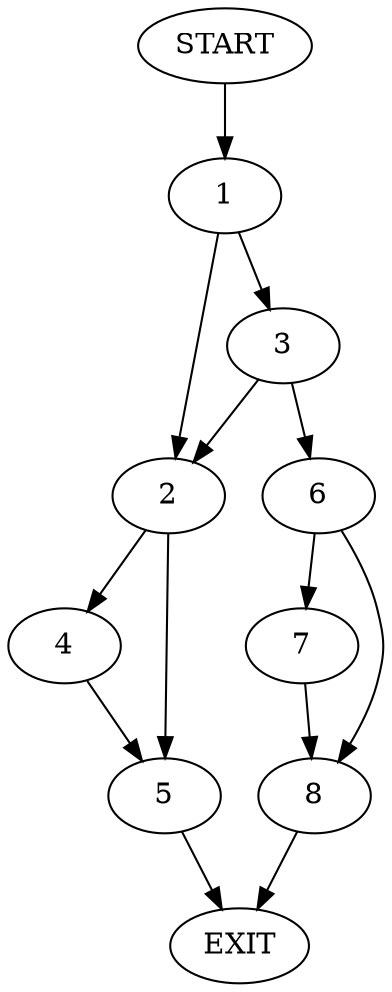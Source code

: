 digraph {
0 [label="START"]
9 [label="EXIT"]
0 -> 1
1 -> 2
1 -> 3
2 -> 4
2 -> 5
3 -> 2
3 -> 6
6 -> 7
6 -> 8
4 -> 5
5 -> 9
7 -> 8
8 -> 9
}
